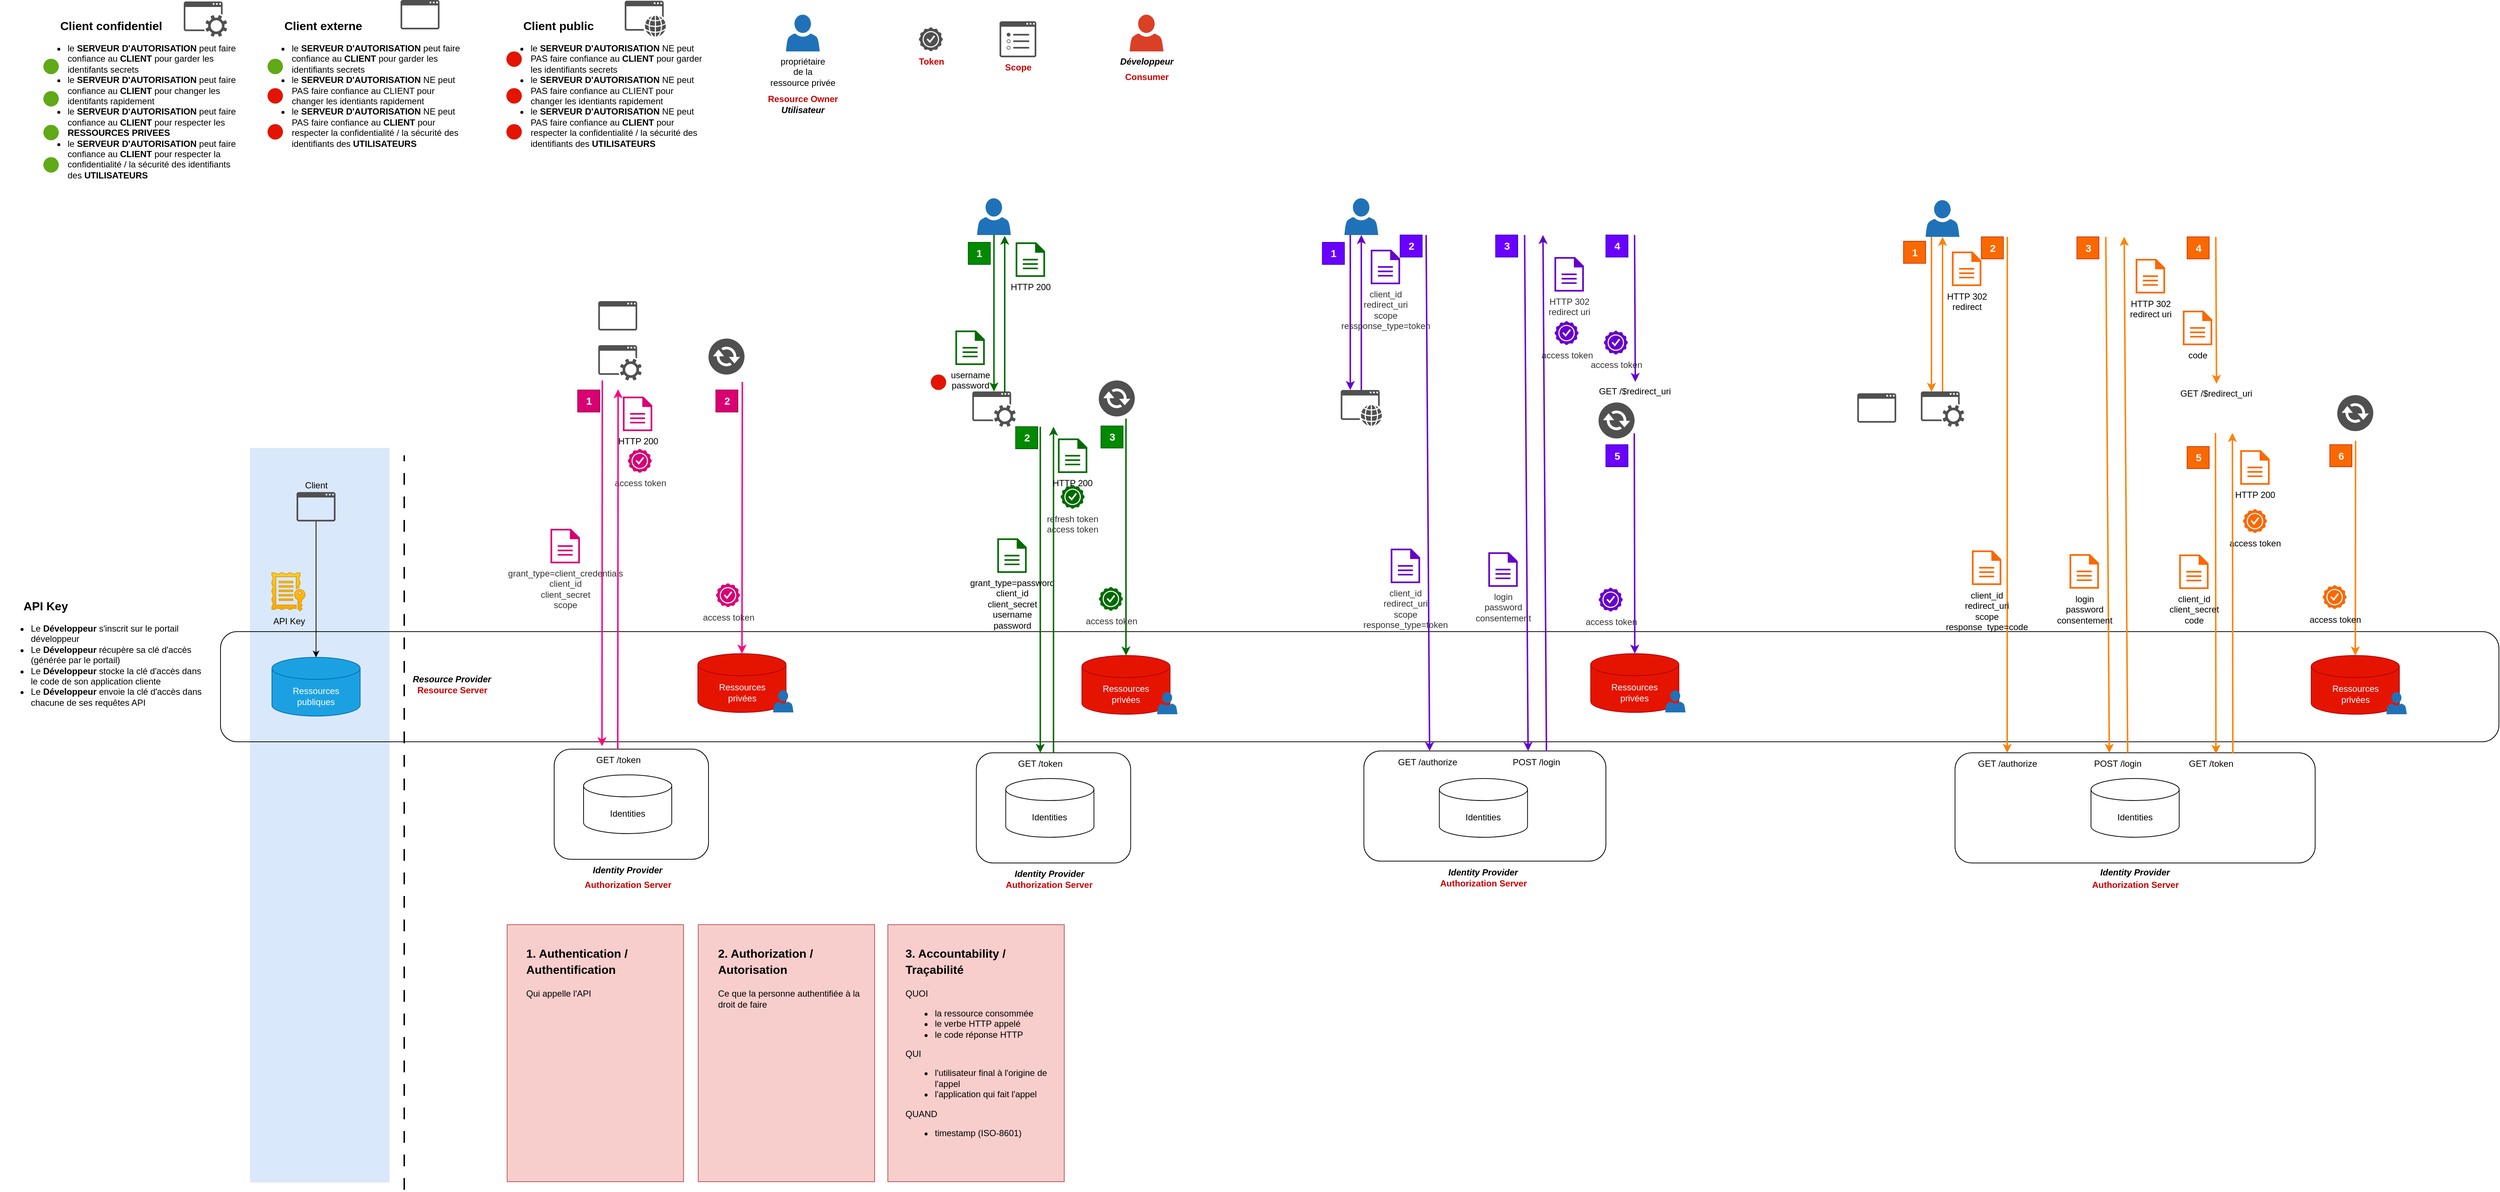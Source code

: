 <mxfile version="24.7.7">
  <diagram name="Page-1" id="TJ5gsJ8iWOW6bga7UIhC">
    <mxGraphModel dx="2508" dy="1485" grid="1" gridSize="10" guides="1" tooltips="1" connect="1" arrows="1" fold="1" page="1" pageScale="1" pageWidth="827" pageHeight="1169" math="0" shadow="0">
      <root>
        <mxCell id="0" />
        <mxCell id="1" parent="0" />
        <mxCell id="_Fe2m7hEjs8gQzXyp6RX-28" value="" style="rounded=0;whiteSpace=wrap;html=1;fillColor=#dae8fc;strokeColor=none;" vertex="1" parent="1">
          <mxGeometry x="-120" y="170" width="190" height="1000" as="geometry" />
        </mxCell>
        <mxCell id="_Fe2m7hEjs8gQzXyp6RX-23" value="" style="rounded=1;whiteSpace=wrap;html=1;" vertex="1" parent="1">
          <mxGeometry x="294" y="580" width="210" height="150" as="geometry" />
        </mxCell>
        <mxCell id="_Fe2m7hEjs8gQzXyp6RX-1" value="" style="rounded=1;whiteSpace=wrap;html=1;fillColor=none;" vertex="1" parent="1">
          <mxGeometry x="-160" y="420" width="3100" height="150" as="geometry" />
        </mxCell>
        <mxCell id="_Fe2m7hEjs8gQzXyp6RX-2" value="&lt;div&gt;Ressources&lt;/div&gt;&lt;div&gt;publiques&lt;br&gt;&lt;/div&gt;" style="shape=cylinder3;whiteSpace=wrap;html=1;boundedLbl=1;backgroundOutline=1;size=15;fillColor=#1ba1e2;strokeColor=#006EAF;fontColor=#ffffff;" vertex="1" parent="1">
          <mxGeometry x="-90" y="455" width="120" height="80" as="geometry" />
        </mxCell>
        <mxCell id="_Fe2m7hEjs8gQzXyp6RX-3" value="&lt;div&gt;Ressources&lt;/div&gt;&lt;div&gt;privées&lt;br&gt;&lt;/div&gt;" style="shape=cylinder3;whiteSpace=wrap;html=1;boundedLbl=1;backgroundOutline=1;size=15;fillColor=#e51400;fontColor=#ffffff;strokeColor=#B20000;" vertex="1" parent="1">
          <mxGeometry x="489.5" y="450" width="120" height="80" as="geometry" />
        </mxCell>
        <mxCell id="_Fe2m7hEjs8gQzXyp6RX-5" value="&lt;div&gt;propriétaire&lt;/div&gt;&lt;div&gt;de la&lt;/div&gt;&lt;div&gt;ressource privée&lt;br&gt;&lt;/div&gt;" style="sketch=0;pointerEvents=1;shadow=0;dashed=0;html=1;strokeColor=none;fillColor=#2072B8;labelPosition=center;verticalLabelPosition=bottom;verticalAlign=top;outlineConnect=0;align=center;shape=mxgraph.office.users.user;" vertex="1" parent="1">
          <mxGeometry x="609.4" y="-420" width="46" height="50" as="geometry" />
        </mxCell>
        <mxCell id="_Fe2m7hEjs8gQzXyp6RX-17" value="" style="group" vertex="1" connectable="0" parent="1">
          <mxGeometry x="230" y="819" width="758" height="350" as="geometry" />
        </mxCell>
        <mxCell id="_Fe2m7hEjs8gQzXyp6RX-13" value="" style="group" vertex="1" connectable="0" parent="_Fe2m7hEjs8gQzXyp6RX-17">
          <mxGeometry x="260" width="240" height="350" as="geometry" />
        </mxCell>
        <mxCell id="_Fe2m7hEjs8gQzXyp6RX-12" value="" style="rounded=0;whiteSpace=wrap;html=1;fillColor=#f8cecc;strokeColor=#b85450;" vertex="1" parent="_Fe2m7hEjs8gQzXyp6RX-13">
          <mxGeometry width="240" height="350" as="geometry" />
        </mxCell>
        <mxCell id="_Fe2m7hEjs8gQzXyp6RX-8" value="&lt;h1 style=&quot;margin-top: 0px; line-height: 80%;&quot;&gt;&lt;font style=&quot;font-size: 16px;&quot;&gt;2. Authorization / Autorisation&lt;/font&gt;&lt;br&gt;&lt;/h1&gt;&lt;p&gt;Ce que la personne authentifiée à la droit de faire&lt;br&gt;&lt;/p&gt;" style="text;html=1;whiteSpace=wrap;overflow=hidden;rounded=0;" vertex="1" parent="_Fe2m7hEjs8gQzXyp6RX-13">
          <mxGeometry x="25" y="20" width="200" height="120" as="geometry" />
        </mxCell>
        <mxCell id="_Fe2m7hEjs8gQzXyp6RX-14" value="" style="group" vertex="1" connectable="0" parent="_Fe2m7hEjs8gQzXyp6RX-17">
          <mxGeometry x="518" width="240" height="350" as="geometry" />
        </mxCell>
        <mxCell id="_Fe2m7hEjs8gQzXyp6RX-11" value="" style="rounded=0;whiteSpace=wrap;html=1;fillColor=#f8cecc;strokeColor=#b85450;" vertex="1" parent="_Fe2m7hEjs8gQzXyp6RX-14">
          <mxGeometry width="240" height="350" as="geometry" />
        </mxCell>
        <mxCell id="_Fe2m7hEjs8gQzXyp6RX-9" value="&lt;h1 style=&quot;margin-top: 0px; line-height: 80%;&quot;&gt;&lt;font style=&quot;font-size: 16px;&quot;&gt;3. Accountability / Traçabilité&lt;/font&gt;&lt;br&gt;&lt;/h1&gt;&lt;p&gt;QUOI&lt;/p&gt;&lt;ul&gt;&lt;li&gt;la ressource consommée&lt;/li&gt;&lt;li&gt;le verbe HTTP appelé&lt;/li&gt;&lt;li&gt;le code réponse HTTP&lt;/li&gt;&lt;/ul&gt;&lt;div&gt;QUI&lt;/div&gt;&lt;div&gt;&lt;ul&gt;&lt;li&gt;l&#39;utilisateur final à l&#39;origine de l&#39;appel&lt;/li&gt;&lt;li&gt;l&#39;application qui fait l&#39;appel&lt;/li&gt;&lt;/ul&gt;&lt;div&gt;QUAND&lt;/div&gt;&lt;div&gt;&lt;ul&gt;&lt;li&gt;timestamp (ISO-8601)&lt;br&gt;&lt;/li&gt;&lt;/ul&gt;&lt;/div&gt;&lt;/div&gt;" style="text;html=1;whiteSpace=wrap;overflow=hidden;rounded=0;" vertex="1" parent="_Fe2m7hEjs8gQzXyp6RX-14">
          <mxGeometry x="22" y="20" width="200" height="320" as="geometry" />
        </mxCell>
        <mxCell id="_Fe2m7hEjs8gQzXyp6RX-16" value="" style="group" vertex="1" connectable="0" parent="_Fe2m7hEjs8gQzXyp6RX-17">
          <mxGeometry width="240" height="350" as="geometry" />
        </mxCell>
        <mxCell id="_Fe2m7hEjs8gQzXyp6RX-15" value="" style="rounded=0;whiteSpace=wrap;html=1;fillColor=#f8cecc;strokeColor=#b85450;" vertex="1" parent="_Fe2m7hEjs8gQzXyp6RX-16">
          <mxGeometry width="240" height="350" as="geometry" />
        </mxCell>
        <mxCell id="_Fe2m7hEjs8gQzXyp6RX-7" value="&lt;h1 style=&quot;margin-top: 0px; line-height: 80%;&quot;&gt;&lt;font style=&quot;font-size: 16px;&quot;&gt;1. Authentication / Authentification&lt;/font&gt;&lt;br&gt;&lt;/h1&gt;&lt;p&gt;Qui appelle l&#39;API&lt;br&gt;&lt;/p&gt;" style="text;html=1;whiteSpace=wrap;overflow=hidden;rounded=0;" vertex="1" parent="_Fe2m7hEjs8gQzXyp6RX-16">
          <mxGeometry x="24" y="20" width="200" height="110" as="geometry" />
        </mxCell>
        <mxCell id="_Fe2m7hEjs8gQzXyp6RX-19" value="Développeur" style="sketch=0;pointerEvents=1;shadow=0;dashed=0;html=1;strokeColor=none;labelPosition=center;verticalLabelPosition=bottom;verticalAlign=top;outlineConnect=0;align=center;shape=mxgraph.office.users.user;fillColor=#DA4026;fontStyle=3" vertex="1" parent="1">
          <mxGeometry x="1077" y="-420" width="46" height="50" as="geometry" />
        </mxCell>
        <mxCell id="_Fe2m7hEjs8gQzXyp6RX-21" value="Identities" style="shape=cylinder3;whiteSpace=wrap;html=1;boundedLbl=1;backgroundOutline=1;size=15;" vertex="1" parent="1">
          <mxGeometry x="334" y="615" width="120" height="80" as="geometry" />
        </mxCell>
        <mxCell id="_Fe2m7hEjs8gQzXyp6RX-24" value="Identity Provider" style="text;html=1;align=center;verticalAlign=middle;whiteSpace=wrap;rounded=0;fontStyle=3" vertex="1" parent="1">
          <mxGeometry x="314" y="730" width="160" height="30" as="geometry" />
        </mxCell>
        <mxCell id="_Fe2m7hEjs8gQzXyp6RX-25" value="Client" style="sketch=0;pointerEvents=1;shadow=0;dashed=0;html=1;strokeColor=none;fillColor=#505050;labelPosition=center;verticalLabelPosition=top;verticalAlign=bottom;outlineConnect=0;align=center;shape=mxgraph.office.concepts.application_generic;fontStyle=0;fontColor=#000000;" vertex="1" parent="1">
          <mxGeometry x="-56.5" y="230" width="53" height="40" as="geometry" />
        </mxCell>
        <mxCell id="_Fe2m7hEjs8gQzXyp6RX-27" value="" style="endArrow=none;dashed=1;html=1;rounded=0;strokeWidth=2;dashPattern=8 8;" edge="1" parent="1">
          <mxGeometry width="50" height="50" relative="1" as="geometry">
            <mxPoint x="90" y="1180" as="sourcePoint" />
            <mxPoint x="90" y="180" as="targetPoint" />
          </mxGeometry>
        </mxCell>
        <mxCell id="_Fe2m7hEjs8gQzXyp6RX-29" value="" style="endArrow=classic;html=1;rounded=0;" edge="1" parent="1" source="_Fe2m7hEjs8gQzXyp6RX-25" target="_Fe2m7hEjs8gQzXyp6RX-2">
          <mxGeometry width="50" height="50" relative="1" as="geometry">
            <mxPoint x="420" y="590" as="sourcePoint" />
            <mxPoint x="470" y="540" as="targetPoint" />
          </mxGeometry>
        </mxCell>
        <mxCell id="_Fe2m7hEjs8gQzXyp6RX-32" value="API Key" style="sketch=0;pointerEvents=1;shadow=0;dashed=0;html=1;strokeColor=#d79b00;fillColor=#ffcd28;labelPosition=center;verticalLabelPosition=bottom;verticalAlign=top;outlineConnect=0;align=center;shape=mxgraph.office.concepts.license;gradientColor=#ffa500;" vertex="1" parent="1">
          <mxGeometry x="-90" y="340" width="45" height="52" as="geometry" />
        </mxCell>
        <mxCell id="_Fe2m7hEjs8gQzXyp6RX-36" value="" style="group" vertex="1" connectable="0" parent="1">
          <mxGeometry x="-460" y="370" width="280" height="170" as="geometry" />
        </mxCell>
        <mxCell id="_Fe2m7hEjs8gQzXyp6RX-34" value="API Key" style="text;html=1;align=left;verticalAlign=middle;whiteSpace=wrap;rounded=0;fontSize=16;fontStyle=1" vertex="1" parent="_Fe2m7hEjs8gQzXyp6RX-36">
          <mxGeometry x="30" width="110" height="30" as="geometry" />
        </mxCell>
        <mxCell id="_Fe2m7hEjs8gQzXyp6RX-35" value="&lt;ul&gt;&lt;li&gt;Le &lt;b&gt;Développeur&lt;/b&gt; s&#39;inscrit sur le portail développeur&lt;/li&gt;&lt;li&gt;Le &lt;b&gt;Développeur&lt;/b&gt; récupère sa clé d&#39;accès (générée par le portail)&lt;/li&gt;&lt;li&gt;Le &lt;b&gt;Développeur&lt;/b&gt; stocke la clé d&#39;accès dans le code de son application cliente&lt;/li&gt;&lt;li&gt;Le &lt;b&gt;Développeur&lt;/b&gt; envoie la clé d&#39;accès dans chacune de ses requêtes API&lt;br&gt;&lt;/li&gt;&lt;/ul&gt;" style="text;html=1;align=left;verticalAlign=top;whiteSpace=wrap;rounded=0;" vertex="1" parent="_Fe2m7hEjs8gQzXyp6RX-36">
          <mxGeometry y="20" width="280" height="150" as="geometry" />
        </mxCell>
        <mxCell id="_Fe2m7hEjs8gQzXyp6RX-37" value="&lt;b&gt;&lt;font color=&quot;#cc0000&quot;&gt;Resource Owner&lt;br&gt;&lt;/font&gt;&lt;/b&gt;" style="text;html=1;align=center;verticalAlign=middle;resizable=0;points=[];autosize=1;strokeColor=none;fillColor=none;" vertex="1" parent="1">
          <mxGeometry x="572.4" y="-320" width="120" height="30" as="geometry" />
        </mxCell>
        <mxCell id="_Fe2m7hEjs8gQzXyp6RX-41" value="&lt;b&gt;&lt;font color=&quot;#cc0000&quot;&gt;Consumer&lt;/font&gt;&lt;/b&gt;" style="text;html=1;align=center;verticalAlign=middle;resizable=0;points=[];autosize=1;strokeColor=none;fillColor=none;" vertex="1" parent="1">
          <mxGeometry x="1060" y="-350" width="80" height="30" as="geometry" />
        </mxCell>
        <mxCell id="_Fe2m7hEjs8gQzXyp6RX-46" value="&lt;b&gt;&lt;i&gt;Utilisateur&lt;/i&gt;&lt;/b&gt;" style="text;html=1;align=center;verticalAlign=middle;resizable=0;points=[];autosize=1;strokeColor=none;fillColor=none;" vertex="1" parent="1">
          <mxGeometry x="592.4" y="-305" width="80" height="30" as="geometry" />
        </mxCell>
        <mxCell id="_Fe2m7hEjs8gQzXyp6RX-47" value="Token" style="sketch=0;pointerEvents=1;shadow=0;dashed=0;html=1;strokeColor=none;fillColor=#505050;labelPosition=center;verticalLabelPosition=bottom;verticalAlign=top;outlineConnect=0;align=center;shape=mxgraph.office.concepts.best_practices;aspect=fixed;fontStyle=1;fontColor=#CC0000;" vertex="1" parent="1">
          <mxGeometry x="790" y="-403" width="33" height="33" as="geometry" />
        </mxCell>
        <mxCell id="_Fe2m7hEjs8gQzXyp6RX-48" value="Scope" style="sketch=0;pointerEvents=1;shadow=0;dashed=0;html=1;strokeColor=none;fillColor=#505050;labelPosition=center;verticalLabelPosition=bottom;verticalAlign=top;outlineConnect=0;align=center;shape=mxgraph.office.concepts.properties;fontStyle=1;fontColor=#CC0000;" vertex="1" parent="1">
          <mxGeometry x="900" y="-411" width="50" height="49" as="geometry" />
        </mxCell>
        <mxCell id="_Fe2m7hEjs8gQzXyp6RX-49" value="" style="sketch=0;pointerEvents=1;shadow=0;dashed=0;html=1;strokeColor=none;fillColor=#505050;labelPosition=center;verticalLabelPosition=bottom;verticalAlign=top;outlineConnect=0;align=center;shape=mxgraph.office.concepts.application_generic;fontStyle=1;fontColor=#CC0000;" vertex="1" parent="1">
          <mxGeometry x="354" y="-30" width="53" height="40" as="geometry" />
        </mxCell>
        <mxCell id="_Fe2m7hEjs8gQzXyp6RX-51" value="" style="sketch=0;pointerEvents=1;shadow=0;dashed=0;html=1;strokeColor=none;fillColor=#505050;labelPosition=center;verticalLabelPosition=bottom;verticalAlign=top;outlineConnect=0;align=center;shape=mxgraph.office.concepts.application_web;fontColor=#CC0000;fontStyle=1" vertex="1" parent="1">
          <mxGeometry x="1364.2" y="91" width="56" height="49" as="geometry" />
        </mxCell>
        <mxCell id="_Fe2m7hEjs8gQzXyp6RX-52" value="" style="sketch=0;pointerEvents=1;shadow=0;dashed=0;html=1;strokeColor=none;fillColor=#505050;labelPosition=center;verticalLabelPosition=bottom;verticalAlign=top;outlineConnect=0;align=center;shape=mxgraph.office.concepts.service_application;fontColor=#CC0000;fontStyle=1" vertex="1" parent="1">
          <mxGeometry x="354" y="30" width="59" height="48" as="geometry" />
        </mxCell>
        <mxCell id="_Fe2m7hEjs8gQzXyp6RX-53" value="" style="group" vertex="1" connectable="0" parent="1">
          <mxGeometry x="-410" y="-420" width="280" height="171" as="geometry" />
        </mxCell>
        <mxCell id="_Fe2m7hEjs8gQzXyp6RX-54" value="Client confidentiel" style="text;html=1;align=left;verticalAlign=middle;whiteSpace=wrap;rounded=0;fontSize=16;fontStyle=1" vertex="1" parent="_Fe2m7hEjs8gQzXyp6RX-53">
          <mxGeometry x="30" width="180" height="30" as="geometry" />
        </mxCell>
        <mxCell id="_Fe2m7hEjs8gQzXyp6RX-55" value="&lt;ul&gt;&lt;li&gt;le &lt;b&gt;SERVEUR D&#39;AUTORISATION&lt;/b&gt; peut faire confiance au &lt;b&gt;CLIENT&lt;/b&gt; pour garder les identifants secrets&lt;/li&gt;&lt;li&gt;le &lt;b&gt;SERVEUR D&#39;AUTORISATION&lt;/b&gt; peut faire confiance au &lt;b&gt;CLIENT&lt;/b&gt; pour changer les identifants rapidement&lt;br&gt;&lt;/li&gt;&lt;li&gt;le &lt;b&gt;SERVEUR D&#39;AUTORISATION&lt;/b&gt; peut faire confiance au &lt;b&gt;CLIENT&lt;/b&gt; pour respecter les &lt;b&gt;RESSOURCES PRIVEES&lt;/b&gt;&lt;br&gt;&lt;/li&gt;&lt;li&gt;le &lt;b&gt;SERVEUR D&#39;AUTORISATION&lt;/b&gt; peut faire confiance au &lt;b&gt;CLIENT&lt;/b&gt; pour respecter la confidentialité / la sécurité des identifiants des &lt;b&gt;UTILISATEURS&lt;/b&gt;&lt;br&gt;&lt;/li&gt;&lt;/ul&gt;" style="text;html=1;align=left;verticalAlign=top;whiteSpace=wrap;rounded=0;" vertex="1" parent="_Fe2m7hEjs8gQzXyp6RX-53">
          <mxGeometry y="20" width="280" height="150" as="geometry" />
        </mxCell>
        <mxCell id="_Fe2m7hEjs8gQzXyp6RX-72" value="" style="ellipse;whiteSpace=wrap;html=1;aspect=fixed;fillColor=#60a917;fontColor=#ffffff;strokeColor=none;" vertex="1" parent="_Fe2m7hEjs8gQzXyp6RX-53">
          <mxGeometry x="9" y="60" width="21" height="21" as="geometry" />
        </mxCell>
        <mxCell id="_Fe2m7hEjs8gQzXyp6RX-73" value="" style="ellipse;whiteSpace=wrap;html=1;aspect=fixed;fillColor=#60a917;fontColor=#ffffff;strokeColor=none;" vertex="1" parent="_Fe2m7hEjs8gQzXyp6RX-53">
          <mxGeometry x="9" y="194" width="21" height="21" as="geometry" />
        </mxCell>
        <mxCell id="_Fe2m7hEjs8gQzXyp6RX-74" value="" style="ellipse;whiteSpace=wrap;html=1;aspect=fixed;fillColor=#60a917;fontColor=#ffffff;strokeColor=none;" vertex="1" parent="_Fe2m7hEjs8gQzXyp6RX-53">
          <mxGeometry x="9" y="104" width="21" height="21" as="geometry" />
        </mxCell>
        <mxCell id="_Fe2m7hEjs8gQzXyp6RX-65" value="" style="ellipse;whiteSpace=wrap;html=1;aspect=fixed;fillColor=#60a917;fontColor=#ffffff;strokeColor=none;" vertex="1" parent="_Fe2m7hEjs8gQzXyp6RX-53">
          <mxGeometry x="9" y="150" width="21" height="21" as="geometry" />
        </mxCell>
        <mxCell id="_Fe2m7hEjs8gQzXyp6RX-75" value="" style="sketch=0;pointerEvents=1;shadow=0;dashed=0;html=1;strokeColor=none;fillColor=#505050;labelPosition=center;verticalLabelPosition=bottom;verticalAlign=top;outlineConnect=0;align=center;shape=mxgraph.office.concepts.service_application;" vertex="1" parent="_Fe2m7hEjs8gQzXyp6RX-53">
          <mxGeometry x="200" y="-18" width="59" height="48" as="geometry" />
        </mxCell>
        <mxCell id="_Fe2m7hEjs8gQzXyp6RX-56" value="" style="group" vertex="1" connectable="0" parent="1">
          <mxGeometry x="-105" y="-420" width="280" height="170" as="geometry" />
        </mxCell>
        <mxCell id="_Fe2m7hEjs8gQzXyp6RX-57" value="Client externe" style="text;html=1;align=left;verticalAlign=middle;whiteSpace=wrap;rounded=0;fontSize=16;fontStyle=1" vertex="1" parent="_Fe2m7hEjs8gQzXyp6RX-56">
          <mxGeometry x="30" width="180" height="30" as="geometry" />
        </mxCell>
        <mxCell id="_Fe2m7hEjs8gQzXyp6RX-58" value="&lt;ul&gt;&lt;li&gt;le &lt;b&gt;SERVEUR D&#39;AUTORISATION&lt;/b&gt; peut faire confiance au &lt;b&gt;CLIENT&lt;/b&gt; pour garder les identifiants secrets&lt;br&gt;&lt;/li&gt;&lt;li&gt;le &lt;b&gt;SERVEUR D&#39;AUTORISATION&lt;/b&gt; NE peut PAS faire confiance au CLIENT pour changer les identiants rapidement&lt;br&gt;&lt;/li&gt;&lt;li&gt;le &lt;b&gt;SERVEUR D&#39;AUTORISATION&lt;/b&gt; NE peut PAS faire confiance au &lt;b&gt;CLIENT&lt;/b&gt; pour respecter la confidentialité / la sécurité des identifiants des &lt;b&gt;UTILISATEURS&lt;/b&gt;&lt;br&gt;&lt;/li&gt;&lt;/ul&gt;" style="text;html=1;align=left;verticalAlign=top;whiteSpace=wrap;rounded=0;" vertex="1" parent="_Fe2m7hEjs8gQzXyp6RX-56">
          <mxGeometry y="20" width="280" height="150" as="geometry" />
        </mxCell>
        <mxCell id="_Fe2m7hEjs8gQzXyp6RX-69" value="" style="ellipse;whiteSpace=wrap;html=1;aspect=fixed;fillColor=#e51400;fontColor=#ffffff;strokeColor=none;" vertex="1" parent="_Fe2m7hEjs8gQzXyp6RX-56">
          <mxGeometry x="9" y="100" width="21" height="21" as="geometry" />
        </mxCell>
        <mxCell id="_Fe2m7hEjs8gQzXyp6RX-70" value="" style="ellipse;whiteSpace=wrap;html=1;aspect=fixed;fillColor=#e51400;fontColor=#ffffff;strokeColor=none;" vertex="1" parent="_Fe2m7hEjs8gQzXyp6RX-56">
          <mxGeometry x="9" y="149" width="21" height="21" as="geometry" />
        </mxCell>
        <mxCell id="_Fe2m7hEjs8gQzXyp6RX-71" value="" style="ellipse;whiteSpace=wrap;html=1;aspect=fixed;fillColor=#60a917;fontColor=#ffffff;strokeColor=none;" vertex="1" parent="_Fe2m7hEjs8gQzXyp6RX-56">
          <mxGeometry x="9" y="60" width="21" height="21" as="geometry" />
        </mxCell>
        <mxCell id="_Fe2m7hEjs8gQzXyp6RX-76" value="" style="sketch=0;pointerEvents=1;shadow=0;dashed=0;html=1;strokeColor=none;fillColor=#505050;labelPosition=center;verticalLabelPosition=bottom;verticalAlign=top;outlineConnect=0;align=center;shape=mxgraph.office.concepts.application_generic;" vertex="1" parent="_Fe2m7hEjs8gQzXyp6RX-56">
          <mxGeometry x="190" y="-20" width="53" height="40" as="geometry" />
        </mxCell>
        <mxCell id="_Fe2m7hEjs8gQzXyp6RX-59" value="" style="group" vertex="1" connectable="0" parent="1">
          <mxGeometry x="220" y="-420" width="280" height="170" as="geometry" />
        </mxCell>
        <mxCell id="_Fe2m7hEjs8gQzXyp6RX-60" value="Client public" style="text;html=1;align=left;verticalAlign=middle;whiteSpace=wrap;rounded=0;fontSize=16;fontStyle=1" vertex="1" parent="_Fe2m7hEjs8gQzXyp6RX-59">
          <mxGeometry x="30" width="180" height="30" as="geometry" />
        </mxCell>
        <mxCell id="_Fe2m7hEjs8gQzXyp6RX-61" value="&lt;ul&gt;&lt;li&gt;le &lt;b&gt;SERVEUR D&#39;AUTORISATION&lt;/b&gt; NE peut PAS faire confiance au &lt;b&gt;CLIENT&lt;/b&gt; pour garder les identifiants secrets&lt;br&gt;&lt;/li&gt;&lt;li&gt;le &lt;b&gt;SERVEUR D&#39;AUTORISATION&lt;/b&gt; NE peut PAS faire confiance au CLIENT pour changer les identiants rapidement&lt;br&gt;&lt;/li&gt;&lt;li&gt;le &lt;b&gt;SERVEUR D&#39;AUTORISATION&lt;/b&gt; NE peut PAS faire confiance au &lt;b&gt;CLIENT&lt;/b&gt; pour respecter la confidentialité / la sécurité des identifiants des &lt;b&gt;UTILISATEURS&lt;/b&gt;&lt;br&gt;&lt;/li&gt;&lt;/ul&gt;" style="text;html=1;align=left;verticalAlign=top;whiteSpace=wrap;rounded=0;" vertex="1" parent="_Fe2m7hEjs8gQzXyp6RX-59">
          <mxGeometry y="20" width="280" height="150" as="geometry" />
        </mxCell>
        <mxCell id="_Fe2m7hEjs8gQzXyp6RX-66" value="" style="ellipse;whiteSpace=wrap;html=1;aspect=fixed;fillColor=#e51400;fontColor=#ffffff;strokeColor=none;" vertex="1" parent="_Fe2m7hEjs8gQzXyp6RX-59">
          <mxGeometry x="9" y="50" width="21" height="21" as="geometry" />
        </mxCell>
        <mxCell id="_Fe2m7hEjs8gQzXyp6RX-67" value="" style="ellipse;whiteSpace=wrap;html=1;aspect=fixed;fillColor=#e51400;fontColor=#ffffff;strokeColor=none;" vertex="1" parent="_Fe2m7hEjs8gQzXyp6RX-59">
          <mxGeometry x="9" y="100" width="21" height="21" as="geometry" />
        </mxCell>
        <mxCell id="_Fe2m7hEjs8gQzXyp6RX-68" value="" style="ellipse;whiteSpace=wrap;html=1;aspect=fixed;fillColor=#e51400;fontColor=#ffffff;strokeColor=none;" vertex="1" parent="_Fe2m7hEjs8gQzXyp6RX-59">
          <mxGeometry x="9" y="149" width="21" height="21" as="geometry" />
        </mxCell>
        <mxCell id="_Fe2m7hEjs8gQzXyp6RX-77" value="" style="sketch=0;pointerEvents=1;shadow=0;dashed=0;html=1;strokeColor=none;fillColor=#505050;labelPosition=center;verticalLabelPosition=bottom;verticalAlign=top;outlineConnect=0;align=center;shape=mxgraph.office.concepts.application_web;" vertex="1" parent="_Fe2m7hEjs8gQzXyp6RX-59">
          <mxGeometry x="170" y="-19" width="56" height="49" as="geometry" />
        </mxCell>
        <mxCell id="_Fe2m7hEjs8gQzXyp6RX-78" value="" style="sketch=0;pointerEvents=1;shadow=0;dashed=0;html=1;strokeColor=none;labelPosition=center;verticalLabelPosition=bottom;verticalAlign=top;outlineConnect=0;align=center;shape=mxgraph.office.users.user;fillColor=#2072B8;aspect=fixed;" vertex="1" parent="1">
          <mxGeometry x="591.9" y="500" width="27.6" height="30" as="geometry" />
        </mxCell>
        <mxCell id="_Fe2m7hEjs8gQzXyp6RX-79" value="&lt;font color=&quot;#cc0000&quot;&gt;Authorization Server&lt;br&gt;&lt;/font&gt;" style="text;html=1;align=center;verticalAlign=middle;resizable=0;points=[];autosize=1;strokeColor=none;fillColor=none;fontStyle=1" vertex="1" parent="1">
          <mxGeometry x="329" y="750" width="130" height="30" as="geometry" />
        </mxCell>
        <mxCell id="_Fe2m7hEjs8gQzXyp6RX-80" value="" style="endArrow=classic;html=1;rounded=0;strokeWidth=2;strokeColor=#FF0080;entryX=0.424;entryY=-0.027;entryDx=0;entryDy=0;entryPerimeter=0;" edge="1" parent="1">
          <mxGeometry width="50" height="50" relative="1" as="geometry">
            <mxPoint x="359.479" y="78" as="sourcePoint" />
            <mxPoint x="359.04" y="575.95" as="targetPoint" />
          </mxGeometry>
        </mxCell>
        <mxCell id="_Fe2m7hEjs8gQzXyp6RX-81" value="&lt;div&gt;GET /token&lt;/div&gt;" style="text;html=1;align=center;verticalAlign=middle;resizable=0;points=[];autosize=1;strokeColor=none;fillColor=none;" vertex="1" parent="1">
          <mxGeometry x="340.5" y="580" width="80" height="30" as="geometry" />
        </mxCell>
        <mxCell id="_Fe2m7hEjs8gQzXyp6RX-82" value="1" style="text;html=1;align=center;verticalAlign=middle;resizable=0;points=[];autosize=1;strokeColor=#A50040;fillColor=#d80073;fontColor=#ffffff;fontSize=14;fontStyle=1" vertex="1" parent="1">
          <mxGeometry x="326" y="91" width="30" height="30" as="geometry" />
        </mxCell>
        <mxCell id="_Fe2m7hEjs8gQzXyp6RX-83" value="" style="endArrow=classic;html=1;rounded=0;strokeWidth=2;strokeColor=#FF0080;" edge="1" parent="1" target="_Fe2m7hEjs8gQzXyp6RX-3">
          <mxGeometry width="50" height="50" relative="1" as="geometry">
            <mxPoint x="550" y="80" as="sourcePoint" />
            <mxPoint x="544" y="320" as="targetPoint" />
          </mxGeometry>
        </mxCell>
        <mxCell id="_Fe2m7hEjs8gQzXyp6RX-84" value="2" style="text;html=1;align=center;verticalAlign=middle;resizable=0;points=[];autosize=1;strokeColor=#A50040;fillColor=#d80073;fontColor=#ffffff;fontSize=14;fontStyle=1" vertex="1" parent="1">
          <mxGeometry x="514" y="91" width="30" height="30" as="geometry" />
        </mxCell>
        <mxCell id="_Fe2m7hEjs8gQzXyp6RX-85" value="access token" style="sketch=0;pointerEvents=1;shadow=0;dashed=0;html=1;strokeColor=none;fillColor=#D80073;labelPosition=center;verticalLabelPosition=bottom;verticalAlign=top;outlineConnect=0;align=center;shape=mxgraph.office.concepts.best_practices;aspect=fixed;fontStyle=0;fontColor=#333333;" vertex="1" parent="1">
          <mxGeometry x="394" y="171" width="33" height="33" as="geometry" />
        </mxCell>
        <mxCell id="_Fe2m7hEjs8gQzXyp6RX-86" value="access token" style="sketch=0;pointerEvents=1;shadow=0;dashed=0;html=1;strokeColor=none;fillColor=#d80073;labelPosition=center;verticalLabelPosition=bottom;verticalAlign=top;outlineConnect=0;align=center;shape=mxgraph.office.concepts.best_practices;aspect=fixed;fontStyle=0;fontColor=#333333;" vertex="1" parent="1">
          <mxGeometry x="514" y="354" width="33" height="33" as="geometry" />
        </mxCell>
        <mxCell id="_Fe2m7hEjs8gQzXyp6RX-88" value="" style="sketch=0;pointerEvents=1;shadow=0;dashed=0;html=1;strokeColor=none;fillColor=#505050;labelPosition=center;verticalLabelPosition=bottom;verticalAlign=top;outlineConnect=0;align=center;shape=mxgraph.office.concepts.service_application;" vertex="1" parent="1">
          <mxGeometry x="862.9" y="93" width="59" height="48" as="geometry" />
        </mxCell>
        <mxCell id="_Fe2m7hEjs8gQzXyp6RX-89" value="" style="sketch=0;pointerEvents=1;shadow=0;dashed=0;html=1;strokeColor=none;fillColor=#2072B8;labelPosition=center;verticalLabelPosition=bottom;verticalAlign=top;outlineConnect=0;align=center;shape=mxgraph.office.users.user;" vertex="1" parent="1">
          <mxGeometry x="869.4" y="-170" width="46" height="50" as="geometry" />
        </mxCell>
        <mxCell id="_Fe2m7hEjs8gQzXyp6RX-90" value="" style="group" vertex="1" connectable="0" parent="1">
          <mxGeometry x="50" y="470" width="210" height="45" as="geometry" />
        </mxCell>
        <mxCell id="_Fe2m7hEjs8gQzXyp6RX-18" value="Resource Provider" style="text;html=1;align=center;verticalAlign=middle;whiteSpace=wrap;rounded=0;fontStyle=3" vertex="1" parent="_Fe2m7hEjs8gQzXyp6RX-90">
          <mxGeometry width="210" height="30" as="geometry" />
        </mxCell>
        <mxCell id="_Fe2m7hEjs8gQzXyp6RX-38" value="&lt;b&gt;&lt;font color=&quot;#cc0000&quot;&gt;Resource Server&lt;br&gt;&lt;/font&gt;&lt;/b&gt;" style="text;html=1;align=center;verticalAlign=middle;resizable=0;points=[];autosize=1;strokeColor=none;fillColor=none;" vertex="1" parent="_Fe2m7hEjs8gQzXyp6RX-90">
          <mxGeometry x="45" y="15" width="120" height="30" as="geometry" />
        </mxCell>
        <mxCell id="_Fe2m7hEjs8gQzXyp6RX-91" value="&lt;div&gt;grant_type=client_credentials&lt;br&gt;&lt;/div&gt;&lt;div&gt;client_id&lt;/div&gt;&lt;div&gt;client_secret&lt;/div&gt;&lt;div&gt;scope&lt;br&gt;&lt;/div&gt;" style="sketch=0;pointerEvents=1;shadow=0;dashed=0;html=1;strokeColor=none;fillColor=#d80073;labelPosition=center;verticalLabelPosition=bottom;verticalAlign=top;outlineConnect=0;align=center;shape=mxgraph.office.concepts.document;fontColor=#333333;" vertex="1" parent="1">
          <mxGeometry x="289" y="280" width="40" height="47" as="geometry" />
        </mxCell>
        <mxCell id="_Fe2m7hEjs8gQzXyp6RX-92" value="" style="rounded=1;whiteSpace=wrap;html=1;" vertex="1" parent="1">
          <mxGeometry x="868.4" y="585" width="210" height="150" as="geometry" />
        </mxCell>
        <mxCell id="_Fe2m7hEjs8gQzXyp6RX-93" value="Identities" style="shape=cylinder3;whiteSpace=wrap;html=1;boundedLbl=1;backgroundOutline=1;size=15;" vertex="1" parent="1">
          <mxGeometry x="908.4" y="620" width="120" height="80" as="geometry" />
        </mxCell>
        <mxCell id="_Fe2m7hEjs8gQzXyp6RX-94" value="Identity Provider" style="text;html=1;align=center;verticalAlign=middle;whiteSpace=wrap;rounded=0;fontStyle=3" vertex="1" parent="1">
          <mxGeometry x="888.4" y="735" width="160" height="30" as="geometry" />
        </mxCell>
        <mxCell id="_Fe2m7hEjs8gQzXyp6RX-95" value="&lt;font color=&quot;#cc0000&quot;&gt;Authorization Server&lt;br&gt;&lt;/font&gt;" style="text;html=1;align=center;verticalAlign=middle;resizable=0;points=[];autosize=1;strokeColor=none;fillColor=none;fontStyle=1" vertex="1" parent="1">
          <mxGeometry x="902.4" y="750" width="130" height="30" as="geometry" />
        </mxCell>
        <mxCell id="_Fe2m7hEjs8gQzXyp6RX-96" value="&lt;div&gt;GET /token&lt;/div&gt;" style="text;html=1;align=center;verticalAlign=middle;resizable=0;points=[];autosize=1;strokeColor=none;fillColor=none;" vertex="1" parent="1">
          <mxGeometry x="914.9" y="585" width="80" height="30" as="geometry" />
        </mxCell>
        <mxCell id="_Fe2m7hEjs8gQzXyp6RX-97" value="&lt;div&gt;Ressources&lt;/div&gt;&lt;div&gt;privées&lt;br&gt;&lt;/div&gt;" style="shape=cylinder3;whiteSpace=wrap;html=1;boundedLbl=1;backgroundOutline=1;size=15;fillColor=#e51400;fontColor=#ffffff;strokeColor=#B20000;" vertex="1" parent="1">
          <mxGeometry x="1012" y="452.5" width="120" height="80" as="geometry" />
        </mxCell>
        <mxCell id="_Fe2m7hEjs8gQzXyp6RX-98" value="" style="sketch=0;pointerEvents=1;shadow=0;dashed=0;html=1;strokeColor=none;labelPosition=center;verticalLabelPosition=bottom;verticalAlign=top;outlineConnect=0;align=center;shape=mxgraph.office.users.user;fillColor=#2072B8;aspect=fixed;" vertex="1" parent="1">
          <mxGeometry x="1114.4" y="502.5" width="27.6" height="30" as="geometry" />
        </mxCell>
        <mxCell id="_Fe2m7hEjs8gQzXyp6RX-99" value="" style="endArrow=classic;html=1;rounded=0;strokeWidth=2;fillColor=#008a00;strokeColor=#006B00;" edge="1" parent="1" source="_Fe2m7hEjs8gQzXyp6RX-89" target="_Fe2m7hEjs8gQzXyp6RX-88">
          <mxGeometry width="50" height="50" relative="1" as="geometry">
            <mxPoint x="1020.5" y="320" as="sourcePoint" />
            <mxPoint x="1070.5" y="270" as="targetPoint" />
          </mxGeometry>
        </mxCell>
        <mxCell id="_Fe2m7hEjs8gQzXyp6RX-100" value="&lt;div&gt;username&lt;/div&gt;&lt;div&gt;password&lt;br&gt;&lt;/div&gt;" style="sketch=0;pointerEvents=1;shadow=0;dashed=0;html=1;strokeColor=none;fillColor=#006B00;labelPosition=center;verticalLabelPosition=bottom;verticalAlign=top;outlineConnect=0;align=center;shape=mxgraph.office.concepts.document;" vertex="1" parent="1">
          <mxGeometry x="839.9" y="10" width="40" height="47" as="geometry" />
        </mxCell>
        <mxCell id="_Fe2m7hEjs8gQzXyp6RX-101" value="" style="endArrow=classic;html=1;rounded=0;strokeWidth=2;strokeColor=#006B00;" edge="1" parent="1">
          <mxGeometry width="50" height="50" relative="1" as="geometry">
            <mxPoint x="955.4" y="141.0" as="sourcePoint" />
            <mxPoint x="955.4" y="585" as="targetPoint" />
          </mxGeometry>
        </mxCell>
        <mxCell id="_Fe2m7hEjs8gQzXyp6RX-102" value="&lt;div&gt;grant_type=password&lt;/div&gt;&lt;div&gt;client_id&lt;/div&gt;&lt;div&gt;client_secret&lt;/div&gt;&lt;div&gt;username&lt;/div&gt;&lt;div&gt;password&lt;br&gt;&lt;/div&gt;" style="sketch=0;pointerEvents=1;shadow=0;dashed=0;html=1;strokeColor=none;fillColor=#006B00;labelPosition=center;verticalLabelPosition=bottom;verticalAlign=top;outlineConnect=0;align=center;shape=mxgraph.office.concepts.document;" vertex="1" parent="1">
          <mxGeometry x="896.9" y="293" width="40" height="47" as="geometry" />
        </mxCell>
        <mxCell id="_Fe2m7hEjs8gQzXyp6RX-103" value="&lt;div&gt;refresh token&lt;/div&gt;&lt;div&gt;access token&lt;br&gt;&lt;/div&gt;" style="sketch=0;pointerEvents=1;shadow=0;dashed=0;html=1;strokeColor=none;fillColor=#006B00;labelPosition=center;verticalLabelPosition=bottom;verticalAlign=top;outlineConnect=0;align=center;shape=mxgraph.office.concepts.best_practices;aspect=fixed;fontStyle=0;fontColor=#333333;" vertex="1" parent="1">
          <mxGeometry x="982.9" y="220" width="33" height="33" as="geometry" />
        </mxCell>
        <mxCell id="_Fe2m7hEjs8gQzXyp6RX-104" value="" style="endArrow=classic;html=1;rounded=0;strokeWidth=2;strokeColor=#006B00;" edge="1" parent="1" target="_Fe2m7hEjs8gQzXyp6RX-97">
          <mxGeometry width="50" height="50" relative="1" as="geometry">
            <mxPoint x="1072" y="130" as="sourcePoint" />
            <mxPoint x="1070.5" y="270" as="targetPoint" />
          </mxGeometry>
        </mxCell>
        <mxCell id="_Fe2m7hEjs8gQzXyp6RX-105" value="access token" style="sketch=0;pointerEvents=1;shadow=0;dashed=0;html=1;strokeColor=none;fillColor=#006B00;labelPosition=center;verticalLabelPosition=bottom;verticalAlign=top;outlineConnect=0;align=center;shape=mxgraph.office.concepts.best_practices;aspect=fixed;fontStyle=0;fontColor=#333333;" vertex="1" parent="1">
          <mxGeometry x="1035" y="359" width="33" height="33" as="geometry" />
        </mxCell>
        <mxCell id="_Fe2m7hEjs8gQzXyp6RX-106" value="1" style="text;html=1;align=center;verticalAlign=middle;resizable=0;points=[];autosize=1;strokeColor=#005700;fillColor=#008a00;fontColor=#ffffff;fontSize=14;fontStyle=1" vertex="1" parent="1">
          <mxGeometry x="857.4" y="-110" width="30" height="30" as="geometry" />
        </mxCell>
        <mxCell id="_Fe2m7hEjs8gQzXyp6RX-107" value="2" style="text;html=1;align=center;verticalAlign=middle;resizable=0;points=[];autosize=1;strokeColor=#005700;fillColor=#008a00;fontColor=#ffffff;fontSize=14;fontStyle=1" vertex="1" parent="1">
          <mxGeometry x="921.9" y="141" width="30" height="30" as="geometry" />
        </mxCell>
        <mxCell id="_Fe2m7hEjs8gQzXyp6RX-108" value="3" style="text;html=1;align=center;verticalAlign=middle;resizable=0;points=[];autosize=1;strokeColor=#005700;fillColor=#008a00;fontColor=#ffffff;fontSize=14;fontStyle=1" vertex="1" parent="1">
          <mxGeometry x="1038" y="140" width="30" height="30" as="geometry" />
        </mxCell>
        <mxCell id="_Fe2m7hEjs8gQzXyp6RX-109" value="" style="ellipse;whiteSpace=wrap;html=1;aspect=fixed;fillColor=#e51400;fontColor=#ffffff;strokeColor=none;" vertex="1" parent="1">
          <mxGeometry x="806.4" y="70" width="21" height="21" as="geometry" />
        </mxCell>
        <mxCell id="_Fe2m7hEjs8gQzXyp6RX-110" value="" style="sketch=0;pointerEvents=1;shadow=0;dashed=0;html=1;strokeColor=none;fillColor=#2072B8;labelPosition=center;verticalLabelPosition=bottom;verticalAlign=top;outlineConnect=0;align=center;shape=mxgraph.office.users.user;" vertex="1" parent="1">
          <mxGeometry x="1369.2" y="-170" width="46" height="50" as="geometry" />
        </mxCell>
        <mxCell id="_Fe2m7hEjs8gQzXyp6RX-111" value="" style="endArrow=classic;html=1;rounded=0;strokeWidth=2;strokeColor=#FF0080;" edge="1" parent="1" source="_Fe2m7hEjs8gQzXyp6RX-81">
          <mxGeometry width="50" height="50" relative="1" as="geometry">
            <mxPoint x="574" y="320" as="sourcePoint" />
            <mxPoint x="381" y="90" as="targetPoint" />
          </mxGeometry>
        </mxCell>
        <mxCell id="_Fe2m7hEjs8gQzXyp6RX-112" value="" style="rounded=1;whiteSpace=wrap;html=1;" vertex="1" parent="1">
          <mxGeometry x="1395.7" y="582.5" width="329.3" height="150" as="geometry" />
        </mxCell>
        <mxCell id="_Fe2m7hEjs8gQzXyp6RX-113" value="Identities" style="shape=cylinder3;whiteSpace=wrap;html=1;boundedLbl=1;backgroundOutline=1;size=15;" vertex="1" parent="1">
          <mxGeometry x="1498.35" y="620" width="120" height="80" as="geometry" />
        </mxCell>
        <mxCell id="_Fe2m7hEjs8gQzXyp6RX-114" value="Identity Provider" style="text;html=1;align=center;verticalAlign=middle;whiteSpace=wrap;rounded=0;fontStyle=3" vertex="1" parent="1">
          <mxGeometry x="1478.35" y="732.5" width="160" height="30" as="geometry" />
        </mxCell>
        <mxCell id="_Fe2m7hEjs8gQzXyp6RX-115" value="&lt;font color=&quot;#cc0000&quot;&gt;Authorization Server&lt;br&gt;&lt;/font&gt;" style="text;html=1;align=center;verticalAlign=middle;resizable=0;points=[];autosize=1;strokeColor=none;fillColor=none;fontStyle=1" vertex="1" parent="1">
          <mxGeometry x="1493.35" y="747.5" width="130" height="30" as="geometry" />
        </mxCell>
        <mxCell id="_Fe2m7hEjs8gQzXyp6RX-116" value="&lt;div&gt;GET /authorize&lt;/div&gt;" style="text;html=1;align=center;verticalAlign=middle;resizable=0;points=[];autosize=1;strokeColor=none;fillColor=none;" vertex="1" parent="1">
          <mxGeometry x="1432.2" y="582.5" width="100" height="30" as="geometry" />
        </mxCell>
        <mxCell id="_Fe2m7hEjs8gQzXyp6RX-117" value="&lt;div&gt;Ressources&lt;/div&gt;&lt;div&gt;privées&lt;br&gt;&lt;/div&gt;" style="shape=cylinder3;whiteSpace=wrap;html=1;boundedLbl=1;backgroundOutline=1;size=15;fillColor=#e51400;fontColor=#ffffff;strokeColor=#B20000;" vertex="1" parent="1">
          <mxGeometry x="1704.3" y="450" width="120" height="80" as="geometry" />
        </mxCell>
        <mxCell id="_Fe2m7hEjs8gQzXyp6RX-118" value="" style="sketch=0;pointerEvents=1;shadow=0;dashed=0;html=1;strokeColor=none;labelPosition=center;verticalLabelPosition=bottom;verticalAlign=top;outlineConnect=0;align=center;shape=mxgraph.office.users.user;fillColor=#2072B8;aspect=fixed;" vertex="1" parent="1">
          <mxGeometry x="1805.7" y="500" width="27.6" height="30" as="geometry" />
        </mxCell>
        <mxCell id="_Fe2m7hEjs8gQzXyp6RX-119" value="" style="endArrow=classic;html=1;rounded=0;strokeWidth=2;strokeColor=#6600CC;" edge="1" parent="1">
          <mxGeometry width="50" height="50" relative="1" as="geometry">
            <mxPoint x="1377.2" y="-120" as="sourcePoint" />
            <mxPoint x="1377.2" y="91" as="targetPoint" />
          </mxGeometry>
        </mxCell>
        <mxCell id="_Fe2m7hEjs8gQzXyp6RX-120" value="" style="endArrow=classic;html=1;rounded=0;strokeWidth=2;strokeColor=#6600CC;" edge="1" parent="1" source="_Fe2m7hEjs8gQzXyp6RX-51" target="_Fe2m7hEjs8gQzXyp6RX-110">
          <mxGeometry width="50" height="50" relative="1" as="geometry">
            <mxPoint x="1415" y="80" as="sourcePoint" />
            <mxPoint x="925" y="190" as="targetPoint" />
          </mxGeometry>
        </mxCell>
        <mxCell id="_Fe2m7hEjs8gQzXyp6RX-121" value="&lt;div&gt;client_id&lt;/div&gt;&lt;div&gt;redirect_uri&lt;/div&gt;&lt;div&gt;scope&lt;/div&gt;&lt;div&gt;ressponse_type=token&lt;br&gt;&lt;/div&gt;" style="sketch=0;pointerEvents=1;shadow=0;dashed=0;html=1;strokeColor=none;fillColor=#6600CC;labelPosition=center;verticalLabelPosition=bottom;verticalAlign=top;outlineConnect=0;align=center;shape=mxgraph.office.concepts.document;fontColor=#333333;" vertex="1" parent="1">
          <mxGeometry x="1405" y="-100" width="40" height="47" as="geometry" />
        </mxCell>
        <mxCell id="_Fe2m7hEjs8gQzXyp6RX-122" value="" style="endArrow=classic;html=1;rounded=0;strokeWidth=2;strokeColor=#6600CC;" edge="1" parent="1">
          <mxGeometry width="50" height="50" relative="1" as="geometry">
            <mxPoint x="1480.368" y="-120" as="sourcePoint" />
            <mxPoint x="1485.099" y="582.5" as="targetPoint" />
          </mxGeometry>
        </mxCell>
        <mxCell id="_Fe2m7hEjs8gQzXyp6RX-123" value="&lt;div&gt;client_id&lt;/div&gt;&lt;div&gt;redirect_uri&lt;/div&gt;&lt;div&gt;scope&lt;/div&gt;&lt;div&gt;response_type=token&lt;br&gt;&lt;/div&gt;" style="sketch=0;pointerEvents=1;shadow=0;dashed=0;html=1;strokeColor=none;fillColor=#6600CC;labelPosition=center;verticalLabelPosition=bottom;verticalAlign=top;outlineConnect=0;align=center;shape=mxgraph.office.concepts.document;fontColor=#333333;" vertex="1" parent="1">
          <mxGeometry x="1432.2" y="307" width="40" height="47" as="geometry" />
        </mxCell>
        <mxCell id="_Fe2m7hEjs8gQzXyp6RX-125" value="POST /login" style="text;html=1;align=center;verticalAlign=middle;resizable=0;points=[];autosize=1;strokeColor=none;fillColor=none;" vertex="1" parent="1">
          <mxGeometry x="1585" y="582.5" width="90" height="30" as="geometry" />
        </mxCell>
        <mxCell id="_Fe2m7hEjs8gQzXyp6RX-126" value="" style="endArrow=classic;html=1;rounded=0;strokeWidth=2;strokeColor=#6600CC;" edge="1" parent="1">
          <mxGeometry width="50" height="50" relative="1" as="geometry">
            <mxPoint x="1614.368" y="-120" as="sourcePoint" />
            <mxPoint x="1619.099" y="582.5" as="targetPoint" />
          </mxGeometry>
        </mxCell>
        <mxCell id="_Fe2m7hEjs8gQzXyp6RX-127" value="&lt;div&gt;login&lt;/div&gt;&lt;div&gt;password&lt;/div&gt;&lt;div&gt;consentement&lt;br&gt;&lt;/div&gt;&lt;div&gt;&lt;br&gt;&lt;/div&gt;&lt;div&gt;&lt;br&gt;&lt;/div&gt;" style="sketch=0;pointerEvents=1;shadow=0;dashed=0;html=1;strokeColor=none;fillColor=#6600CC;labelPosition=center;verticalLabelPosition=bottom;verticalAlign=top;outlineConnect=0;align=center;shape=mxgraph.office.concepts.document;fontColor=#333333;" vertex="1" parent="1">
          <mxGeometry x="1565" y="312" width="40" height="47" as="geometry" />
        </mxCell>
        <mxCell id="_Fe2m7hEjs8gQzXyp6RX-128" value="" style="endArrow=none;html=1;rounded=0;strokeWidth=2;strokeColor=#6600CC;startArrow=classic;startFill=1;endFill=0;" edge="1" parent="1">
          <mxGeometry width="50" height="50" relative="1" as="geometry">
            <mxPoint x="1639.368" y="-120" as="sourcePoint" />
            <mxPoint x="1644.099" y="582.5" as="targetPoint" />
          </mxGeometry>
        </mxCell>
        <mxCell id="_Fe2m7hEjs8gQzXyp6RX-129" value="&lt;div&gt;HTTP 302&lt;/div&gt;&lt;div&gt;redirect uri&lt;br&gt;&lt;/div&gt;" style="sketch=0;pointerEvents=1;shadow=0;dashed=0;html=1;strokeColor=none;fillColor=#6600CC;labelPosition=center;verticalLabelPosition=bottom;verticalAlign=top;outlineConnect=0;align=center;shape=mxgraph.office.concepts.document;fontColor=#333333;" vertex="1" parent="1">
          <mxGeometry x="1655" y="-90" width="40" height="47" as="geometry" />
        </mxCell>
        <mxCell id="_Fe2m7hEjs8gQzXyp6RX-130" value="access token" style="sketch=0;pointerEvents=1;shadow=0;dashed=0;html=1;strokeColor=none;fillColor=#6600CC;labelPosition=center;verticalLabelPosition=bottom;verticalAlign=top;outlineConnect=0;align=center;shape=mxgraph.office.concepts.best_practices;aspect=fixed;fontStyle=0;fontColor=#333333;" vertex="1" parent="1">
          <mxGeometry x="1655" y="-3" width="33" height="33" as="geometry" />
        </mxCell>
        <mxCell id="_Fe2m7hEjs8gQzXyp6RX-131" value="" style="endArrow=classic;html=1;rounded=0;strokeColor=#6600CC;strokeWidth=2;" edge="1" parent="1">
          <mxGeometry width="50" height="50" relative="1" as="geometry">
            <mxPoint x="1764" y="-120" as="sourcePoint" />
            <mxPoint x="1765" y="80" as="targetPoint" />
          </mxGeometry>
        </mxCell>
        <mxCell id="_Fe2m7hEjs8gQzXyp6RX-132" value="access token" style="sketch=0;pointerEvents=1;shadow=0;dashed=0;html=1;strokeColor=none;fillColor=#6600CC;labelPosition=center;verticalLabelPosition=bottom;verticalAlign=top;outlineConnect=0;align=center;shape=mxgraph.office.concepts.best_practices;aspect=fixed;fontStyle=0;fontColor=#333333;" vertex="1" parent="1">
          <mxGeometry x="1722" y="10" width="33" height="33" as="geometry" />
        </mxCell>
        <mxCell id="_Fe2m7hEjs8gQzXyp6RX-133" value="" style="endArrow=classic;html=1;rounded=0;strokeColor=#6600CC;strokeWidth=2;entryX=0.5;entryY=0;entryDx=0;entryDy=0;entryPerimeter=0;" edge="1" parent="1" target="_Fe2m7hEjs8gQzXyp6RX-117">
          <mxGeometry width="50" height="50" relative="1" as="geometry">
            <mxPoint x="1763.59" y="150" as="sourcePoint" />
            <mxPoint x="1764.59" y="370" as="targetPoint" />
          </mxGeometry>
        </mxCell>
        <mxCell id="_Fe2m7hEjs8gQzXyp6RX-134" value="access token" style="sketch=0;pointerEvents=1;shadow=0;dashed=0;html=1;strokeColor=none;fillColor=#6600CC;labelPosition=center;verticalLabelPosition=bottom;verticalAlign=top;outlineConnect=0;align=center;shape=mxgraph.office.concepts.best_practices;aspect=fixed;fontStyle=0;fontColor=#333333;" vertex="1" parent="1">
          <mxGeometry x="1715" y="360" width="33" height="33" as="geometry" />
        </mxCell>
        <mxCell id="_Fe2m7hEjs8gQzXyp6RX-135" value="HTTP 200" style="sketch=0;pointerEvents=1;shadow=0;dashed=0;html=1;strokeColor=none;fillColor=#D80073;labelPosition=center;verticalLabelPosition=bottom;verticalAlign=top;outlineConnect=0;align=center;shape=mxgraph.office.concepts.document;" vertex="1" parent="1">
          <mxGeometry x="387.5" y="100" width="40" height="47" as="geometry" />
        </mxCell>
        <mxCell id="_Fe2m7hEjs8gQzXyp6RX-136" value="" style="endArrow=none;html=1;rounded=0;strokeWidth=2;fillColor=#008a00;strokeColor=#006B00;startArrow=classic;startFill=1;endFill=0;" edge="1" parent="1">
          <mxGeometry width="50" height="50" relative="1" as="geometry">
            <mxPoint x="907" y="-119" as="sourcePoint" />
            <mxPoint x="907" y="94" as="targetPoint" />
          </mxGeometry>
        </mxCell>
        <mxCell id="_Fe2m7hEjs8gQzXyp6RX-137" value="HTTP 200" style="sketch=0;pointerEvents=1;shadow=0;dashed=0;html=1;strokeColor=none;fillColor=#006B00;labelPosition=center;verticalLabelPosition=bottom;verticalAlign=top;outlineConnect=0;align=center;shape=mxgraph.office.concepts.document;" vertex="1" parent="1">
          <mxGeometry x="921.9" y="-110" width="40" height="47" as="geometry" />
        </mxCell>
        <mxCell id="_Fe2m7hEjs8gQzXyp6RX-138" value="" style="endArrow=none;html=1;rounded=0;strokeWidth=2;strokeColor=#006B00;startArrow=classic;startFill=1;endFill=0;" edge="1" parent="1">
          <mxGeometry width="50" height="50" relative="1" as="geometry">
            <mxPoint x="973.4" y="141.0" as="sourcePoint" />
            <mxPoint x="973.4" y="585" as="targetPoint" />
          </mxGeometry>
        </mxCell>
        <mxCell id="_Fe2m7hEjs8gQzXyp6RX-139" value="HTTP 200" style="sketch=0;pointerEvents=1;shadow=0;dashed=0;html=1;strokeColor=none;fillColor=#006B00;labelPosition=center;verticalLabelPosition=bottom;verticalAlign=top;outlineConnect=0;align=center;shape=mxgraph.office.concepts.document;" vertex="1" parent="1">
          <mxGeometry x="979.4" y="157" width="40" height="47" as="geometry" />
        </mxCell>
        <mxCell id="_Fe2m7hEjs8gQzXyp6RX-141" value="" style="sketch=0;pointerEvents=1;shadow=0;dashed=0;html=1;strokeColor=none;fillColor=#505050;labelPosition=center;verticalLabelPosition=bottom;verticalAlign=top;outlineConnect=0;align=center;shape=mxgraph.office.communications.exchange_active_sync;" vertex="1" parent="1">
          <mxGeometry x="1715" y="108" width="49" height="49" as="geometry" />
        </mxCell>
        <mxCell id="_Fe2m7hEjs8gQzXyp6RX-142" value="" style="sketch=0;pointerEvents=1;shadow=0;dashed=0;html=1;strokeColor=none;fillColor=#505050;labelPosition=center;verticalLabelPosition=bottom;verticalAlign=top;outlineConnect=0;align=center;shape=mxgraph.office.communications.exchange_active_sync;" vertex="1" parent="1">
          <mxGeometry x="1035" y="78" width="49" height="49" as="geometry" />
        </mxCell>
        <mxCell id="_Fe2m7hEjs8gQzXyp6RX-143" value="" style="sketch=0;pointerEvents=1;shadow=0;dashed=0;html=1;strokeColor=none;fillColor=#505050;labelPosition=center;verticalLabelPosition=bottom;verticalAlign=top;outlineConnect=0;align=center;shape=mxgraph.office.communications.exchange_active_sync;" vertex="1" parent="1">
          <mxGeometry x="504" y="21" width="49" height="49" as="geometry" />
        </mxCell>
        <mxCell id="_Fe2m7hEjs8gQzXyp6RX-144" value="1" style="text;html=1;align=center;verticalAlign=middle;resizable=0;points=[];autosize=1;strokeColor=#3700CC;fillColor=#6a00ff;fontColor=#ffffff;fontSize=14;fontStyle=1" vertex="1" parent="1">
          <mxGeometry x="1339.2" y="-110" width="30" height="30" as="geometry" />
        </mxCell>
        <mxCell id="_Fe2m7hEjs8gQzXyp6RX-145" value="2" style="text;html=1;align=center;verticalAlign=middle;resizable=0;points=[];autosize=1;strokeColor=#3700CC;fillColor=#6a00ff;fontColor=#ffffff;fontSize=14;fontStyle=1" vertex="1" parent="1">
          <mxGeometry x="1445" y="-120" width="30" height="30" as="geometry" />
        </mxCell>
        <mxCell id="_Fe2m7hEjs8gQzXyp6RX-146" value="3" style="text;html=1;align=center;verticalAlign=middle;resizable=0;points=[];autosize=1;strokeColor=#3700CC;fillColor=#6a00ff;fontColor=#ffffff;fontSize=14;fontStyle=1" vertex="1" parent="1">
          <mxGeometry x="1575" y="-120" width="30" height="30" as="geometry" />
        </mxCell>
        <mxCell id="_Fe2m7hEjs8gQzXyp6RX-147" value="4" style="text;html=1;align=center;verticalAlign=middle;resizable=0;points=[];autosize=1;strokeColor=#3700CC;fillColor=#6a00ff;fontColor=#ffffff;fontSize=14;fontStyle=1" vertex="1" parent="1">
          <mxGeometry x="1725" y="-120" width="30" height="30" as="geometry" />
        </mxCell>
        <mxCell id="_Fe2m7hEjs8gQzXyp6RX-148" value="5" style="text;html=1;align=center;verticalAlign=middle;resizable=0;points=[];autosize=1;strokeColor=#3700CC;fillColor=#6a00ff;fontColor=#ffffff;fontSize=14;fontStyle=1" vertex="1" parent="1">
          <mxGeometry x="1725" y="165.5" width="30" height="30" as="geometry" />
        </mxCell>
        <mxCell id="_Fe2m7hEjs8gQzXyp6RX-149" value="GET /$redirect_uri" style="text;html=1;align=center;verticalAlign=middle;resizable=0;points=[];autosize=1;strokeColor=none;fillColor=none;" vertex="1" parent="1">
          <mxGeometry x="1704.3" y="78" width="120" height="30" as="geometry" />
        </mxCell>
        <mxCell id="_Fe2m7hEjs8gQzXyp6RX-150" value="" style="rounded=1;whiteSpace=wrap;html=1;" vertex="1" parent="1">
          <mxGeometry x="2200" y="585" width="490" height="150" as="geometry" />
        </mxCell>
        <mxCell id="_Fe2m7hEjs8gQzXyp6RX-151" value="Identities" style="shape=cylinder3;whiteSpace=wrap;html=1;boundedLbl=1;backgroundOutline=1;size=15;" vertex="1" parent="1">
          <mxGeometry x="2385" y="620" width="120" height="80" as="geometry" />
        </mxCell>
        <mxCell id="_Fe2m7hEjs8gQzXyp6RX-152" value="Identity Provider" style="text;html=1;align=center;verticalAlign=middle;whiteSpace=wrap;rounded=0;fontStyle=3" vertex="1" parent="1">
          <mxGeometry x="2365" y="732.5" width="160" height="30" as="geometry" />
        </mxCell>
        <mxCell id="_Fe2m7hEjs8gQzXyp6RX-153" value="&lt;div&gt;GET /authorize&lt;/div&gt;" style="text;html=1;align=center;verticalAlign=middle;resizable=0;points=[];autosize=1;strokeColor=none;fillColor=none;" vertex="1" parent="1">
          <mxGeometry x="2221" y="585" width="100" height="30" as="geometry" />
        </mxCell>
        <mxCell id="_Fe2m7hEjs8gQzXyp6RX-154" value="&lt;div&gt;Ressources&lt;/div&gt;&lt;div&gt;privées&lt;br&gt;&lt;/div&gt;" style="shape=cylinder3;whiteSpace=wrap;html=1;boundedLbl=1;backgroundOutline=1;size=15;fillColor=#e51400;fontColor=#ffffff;strokeColor=#B20000;" vertex="1" parent="1">
          <mxGeometry x="2684.6" y="452.5" width="120" height="80" as="geometry" />
        </mxCell>
        <mxCell id="_Fe2m7hEjs8gQzXyp6RX-155" value="" style="sketch=0;pointerEvents=1;shadow=0;dashed=0;html=1;strokeColor=none;labelPosition=center;verticalLabelPosition=bottom;verticalAlign=top;outlineConnect=0;align=center;shape=mxgraph.office.users.user;fillColor=#2072B8;aspect=fixed;" vertex="1" parent="1">
          <mxGeometry x="2787" y="502.5" width="27.6" height="30" as="geometry" />
        </mxCell>
        <mxCell id="_Fe2m7hEjs8gQzXyp6RX-157" value="" style="sketch=0;pointerEvents=1;shadow=0;dashed=0;html=1;strokeColor=none;fillColor=#2072B8;labelPosition=center;verticalLabelPosition=bottom;verticalAlign=top;outlineConnect=0;align=center;shape=mxgraph.office.users.user;" vertex="1" parent="1">
          <mxGeometry x="2160" y="-167.5" width="46" height="50" as="geometry" />
        </mxCell>
        <mxCell id="_Fe2m7hEjs8gQzXyp6RX-158" value="" style="endArrow=classic;html=1;rounded=0;strokeWidth=2;strokeColor=#FF8000;" edge="1" parent="1">
          <mxGeometry width="50" height="50" relative="1" as="geometry">
            <mxPoint x="2168.0" y="-117.5" as="sourcePoint" />
            <mxPoint x="2168.0" y="93.5" as="targetPoint" />
          </mxGeometry>
        </mxCell>
        <mxCell id="_Fe2m7hEjs8gQzXyp6RX-159" value="" style="endArrow=classic;html=1;rounded=0;strokeWidth=2;strokeColor=#FF8000;" edge="1" parent="1" target="_Fe2m7hEjs8gQzXyp6RX-157">
          <mxGeometry width="50" height="50" relative="1" as="geometry">
            <mxPoint x="2183" y="93.5" as="sourcePoint" />
            <mxPoint x="1715.8" y="192.5" as="targetPoint" />
          </mxGeometry>
        </mxCell>
        <mxCell id="_Fe2m7hEjs8gQzXyp6RX-160" value="&lt;div&gt;HTTP 302&lt;/div&gt;&lt;div&gt;redirect&lt;br&gt;&lt;/div&gt;" style="sketch=0;pointerEvents=1;shadow=0;dashed=0;html=1;strokeColor=none;fillColor=#fa6800;labelPosition=center;verticalLabelPosition=bottom;verticalAlign=top;outlineConnect=0;align=center;shape=mxgraph.office.concepts.document;fontColor=#000000;" vertex="1" parent="1">
          <mxGeometry x="2195.8" y="-97.5" width="40" height="47" as="geometry" />
        </mxCell>
        <mxCell id="_Fe2m7hEjs8gQzXyp6RX-161" value="" style="endArrow=classic;html=1;rounded=0;strokeWidth=2;strokeColor=#FF8000;" edge="1" parent="1" target="_Fe2m7hEjs8gQzXyp6RX-153">
          <mxGeometry width="50" height="50" relative="1" as="geometry">
            <mxPoint x="2271.168" y="-117.5" as="sourcePoint" />
            <mxPoint x="2275.899" y="585" as="targetPoint" />
          </mxGeometry>
        </mxCell>
        <mxCell id="_Fe2m7hEjs8gQzXyp6RX-162" value="&lt;div&gt;client_id&lt;/div&gt;&lt;div&gt;redirect_uri&lt;/div&gt;&lt;div&gt;scope&lt;/div&gt;&lt;div&gt;response_type=code&lt;br&gt;&lt;/div&gt;" style="sketch=0;pointerEvents=1;shadow=0;dashed=0;html=1;strokeColor=none;fillColor=#fa6800;labelPosition=center;verticalLabelPosition=bottom;verticalAlign=top;outlineConnect=0;align=center;shape=mxgraph.office.concepts.document;fontColor=#000000;" vertex="1" parent="1">
          <mxGeometry x="2223" y="309.5" width="40" height="47" as="geometry" />
        </mxCell>
        <mxCell id="_Fe2m7hEjs8gQzXyp6RX-163" value="" style="endArrow=classic;html=1;rounded=0;strokeWidth=2;strokeColor=#FF8000;" edge="1" parent="1">
          <mxGeometry width="50" height="50" relative="1" as="geometry">
            <mxPoint x="2405.168" y="-117.5" as="sourcePoint" />
            <mxPoint x="2409.899" y="585" as="targetPoint" />
          </mxGeometry>
        </mxCell>
        <mxCell id="_Fe2m7hEjs8gQzXyp6RX-164" value="&lt;div&gt;login&lt;/div&gt;&lt;div&gt;password&lt;/div&gt;&lt;div&gt;consentement&lt;br&gt;&lt;/div&gt;&lt;div&gt;&lt;br&gt;&lt;/div&gt;&lt;div&gt;&lt;br&gt;&lt;/div&gt;" style="sketch=0;pointerEvents=1;shadow=0;dashed=0;html=1;strokeColor=none;fillColor=#fa6800;labelPosition=center;verticalLabelPosition=bottom;verticalAlign=top;outlineConnect=0;align=center;shape=mxgraph.office.concepts.document;fontColor=#000000;" vertex="1" parent="1">
          <mxGeometry x="2355.8" y="314.5" width="40" height="47" as="geometry" />
        </mxCell>
        <mxCell id="_Fe2m7hEjs8gQzXyp6RX-165" value="" style="endArrow=none;html=1;rounded=0;strokeWidth=2;strokeColor=#FF8000;startArrow=classic;startFill=1;endFill=0;" edge="1" parent="1">
          <mxGeometry width="50" height="50" relative="1" as="geometry">
            <mxPoint x="2430.168" y="-117.5" as="sourcePoint" />
            <mxPoint x="2434.899" y="585" as="targetPoint" />
          </mxGeometry>
        </mxCell>
        <mxCell id="_Fe2m7hEjs8gQzXyp6RX-166" value="&lt;div&gt;HTTP 302&lt;/div&gt;&lt;div&gt;redirect uri&lt;br&gt;&lt;/div&gt;" style="sketch=0;pointerEvents=1;shadow=0;dashed=0;html=1;strokeColor=none;fillColor=#fa6800;labelPosition=center;verticalLabelPosition=bottom;verticalAlign=top;outlineConnect=0;align=center;shape=mxgraph.office.concepts.document;fontColor=#000000;" vertex="1" parent="1">
          <mxGeometry x="2445.8" y="-87.5" width="40" height="47" as="geometry" />
        </mxCell>
        <mxCell id="_Fe2m7hEjs8gQzXyp6RX-168" value="" style="endArrow=classic;html=1;rounded=0;strokeColor=#FF8000;strokeWidth=2;" edge="1" parent="1">
          <mxGeometry width="50" height="50" relative="1" as="geometry">
            <mxPoint x="2554.8" y="-117.5" as="sourcePoint" />
            <mxPoint x="2555.8" y="82.5" as="targetPoint" />
          </mxGeometry>
        </mxCell>
        <mxCell id="_Fe2m7hEjs8gQzXyp6RX-170" value="" style="endArrow=classic;html=1;rounded=0;strokeColor=#FF8000;strokeWidth=2;entryX=0.586;entryY=0.143;entryDx=0;entryDy=0;entryPerimeter=0;" edge="1" parent="1">
          <mxGeometry width="50" height="50" relative="1" as="geometry">
            <mxPoint x="2554.39" y="149.5" as="sourcePoint" />
            <mxPoint x="2554.98" y="586.29" as="targetPoint" />
          </mxGeometry>
        </mxCell>
        <mxCell id="_Fe2m7hEjs8gQzXyp6RX-171" value="access token" style="sketch=0;pointerEvents=1;shadow=0;dashed=0;html=1;strokeColor=none;fillColor=#fa6800;labelPosition=center;verticalLabelPosition=bottom;verticalAlign=top;outlineConnect=0;align=center;shape=mxgraph.office.concepts.best_practices;aspect=fixed;fontStyle=0;fontColor=#000000;" vertex="1" parent="1">
          <mxGeometry x="2591.6" y="253" width="33" height="33" as="geometry" />
        </mxCell>
        <mxCell id="_Fe2m7hEjs8gQzXyp6RX-172" value="" style="sketch=0;pointerEvents=1;shadow=0;dashed=0;html=1;strokeColor=none;fillColor=#505050;labelPosition=center;verticalLabelPosition=bottom;verticalAlign=top;outlineConnect=0;align=center;shape=mxgraph.office.communications.exchange_active_sync;" vertex="1" parent="1">
          <mxGeometry x="2720.1" y="98" width="49" height="49" as="geometry" />
        </mxCell>
        <mxCell id="_Fe2m7hEjs8gQzXyp6RX-173" value="1" style="text;html=1;align=center;verticalAlign=middle;resizable=0;points=[];autosize=1;strokeColor=#C73500;fillColor=#fa6800;fontColor=#FFFFFF;fontSize=14;fontStyle=1" vertex="1" parent="1">
          <mxGeometry x="2130" y="-111.5" width="30" height="30" as="geometry" />
        </mxCell>
        <mxCell id="_Fe2m7hEjs8gQzXyp6RX-174" value="2" style="text;html=1;align=center;verticalAlign=middle;resizable=0;points=[];autosize=1;strokeColor=#C73500;fillColor=#fa6800;fontColor=#FFFFFF;fontSize=14;fontStyle=1" vertex="1" parent="1">
          <mxGeometry x="2235.8" y="-117.5" width="30" height="30" as="geometry" />
        </mxCell>
        <mxCell id="_Fe2m7hEjs8gQzXyp6RX-175" value="3" style="text;html=1;align=center;verticalAlign=middle;resizable=0;points=[];autosize=1;strokeColor=#C73500;fillColor=#fa6800;fontColor=#FFFFFF;fontSize=14;fontStyle=1" vertex="1" parent="1">
          <mxGeometry x="2365.8" y="-117.5" width="30" height="30" as="geometry" />
        </mxCell>
        <mxCell id="_Fe2m7hEjs8gQzXyp6RX-176" value="4" style="text;html=1;align=center;verticalAlign=middle;resizable=0;points=[];autosize=1;strokeColor=#C73500;fillColor=#fa6800;fontColor=#FFFFFF;fontSize=14;fontStyle=1" vertex="1" parent="1">
          <mxGeometry x="2515.8" y="-117.5" width="30" height="30" as="geometry" />
        </mxCell>
        <mxCell id="_Fe2m7hEjs8gQzXyp6RX-177" value="5" style="text;html=1;align=center;verticalAlign=middle;resizable=0;points=[];autosize=1;strokeColor=#C73500;fillColor=#fa6800;fontColor=#FFFFFF;fontSize=14;fontStyle=1" vertex="1" parent="1">
          <mxGeometry x="2515.8" y="168" width="30" height="30" as="geometry" />
        </mxCell>
        <mxCell id="_Fe2m7hEjs8gQzXyp6RX-178" value="GET /$redirect_uri" style="text;html=1;align=center;verticalAlign=middle;resizable=0;points=[];autosize=1;strokeColor=none;fillColor=none;" vertex="1" parent="1">
          <mxGeometry x="2495.1" y="80.5" width="120" height="30" as="geometry" />
        </mxCell>
        <mxCell id="_Fe2m7hEjs8gQzXyp6RX-179" value="" style="sketch=0;pointerEvents=1;shadow=0;dashed=0;html=1;strokeColor=none;fillColor=#505050;labelPosition=center;verticalLabelPosition=bottom;verticalAlign=top;outlineConnect=0;align=center;shape=mxgraph.office.concepts.application_generic;fontStyle=1;fontColor=#CC0000;" vertex="1" parent="1">
          <mxGeometry x="2067" y="95.5" width="53" height="40" as="geometry" />
        </mxCell>
        <mxCell id="_Fe2m7hEjs8gQzXyp6RX-180" value="" style="sketch=0;pointerEvents=1;shadow=0;dashed=0;html=1;strokeColor=none;fillColor=#505050;labelPosition=center;verticalLabelPosition=bottom;verticalAlign=top;outlineConnect=0;align=center;shape=mxgraph.office.concepts.service_application;fontColor=#CC0000;fontStyle=1" vertex="1" parent="1">
          <mxGeometry x="2153.5" y="93" width="59" height="48" as="geometry" />
        </mxCell>
        <mxCell id="_Fe2m7hEjs8gQzXyp6RX-181" value="POST /login" style="text;html=1;align=center;verticalAlign=middle;resizable=0;points=[];autosize=1;strokeColor=none;fillColor=none;" vertex="1" parent="1">
          <mxGeometry x="2376" y="585" width="90" height="30" as="geometry" />
        </mxCell>
        <mxCell id="_Fe2m7hEjs8gQzXyp6RX-182" value="&lt;font color=&quot;#cc0000&quot;&gt;Authorization Server&lt;br&gt;&lt;/font&gt;" style="text;html=1;align=center;verticalAlign=middle;resizable=0;points=[];autosize=1;strokeColor=none;fillColor=none;fontStyle=1" vertex="1" parent="1">
          <mxGeometry x="2380" y="750" width="130" height="30" as="geometry" />
        </mxCell>
        <mxCell id="_Fe2m7hEjs8gQzXyp6RX-183" value="code" style="sketch=0;pointerEvents=1;shadow=0;dashed=0;html=1;strokeColor=none;fillColor=#fa6800;labelPosition=center;verticalLabelPosition=bottom;verticalAlign=top;outlineConnect=0;align=center;shape=mxgraph.office.concepts.document;fontColor=#000000;" vertex="1" parent="1">
          <mxGeometry x="2510" y="-17" width="40" height="47" as="geometry" />
        </mxCell>
        <mxCell id="_Fe2m7hEjs8gQzXyp6RX-184" value="&lt;div&gt;GET /token&lt;/div&gt;" style="text;html=1;align=center;verticalAlign=middle;resizable=0;points=[];autosize=1;strokeColor=none;fillColor=none;" vertex="1" parent="1">
          <mxGeometry x="2508.1" y="585" width="80" height="30" as="geometry" />
        </mxCell>
        <mxCell id="_Fe2m7hEjs8gQzXyp6RX-185" value="&lt;div&gt;client_id&lt;/div&gt;&lt;div&gt;client_secret&lt;/div&gt;&lt;div&gt;code&lt;br&gt;&lt;/div&gt;" style="sketch=0;pointerEvents=1;shadow=0;dashed=0;html=1;strokeColor=none;fillColor=#fa6800;labelPosition=center;verticalLabelPosition=bottom;verticalAlign=top;outlineConnect=0;align=center;shape=mxgraph.office.concepts.document;fontColor=#000000;" vertex="1" parent="1">
          <mxGeometry x="2505" y="315" width="40" height="47" as="geometry" />
        </mxCell>
        <mxCell id="_Fe2m7hEjs8gQzXyp6RX-186" value="" style="endArrow=none;html=1;rounded=0;strokeColor=#FF8000;strokeWidth=2;entryX=0.586;entryY=0.143;entryDx=0;entryDy=0;entryPerimeter=0;startArrow=classic;startFill=1;endFill=0;" edge="1" parent="1">
          <mxGeometry width="50" height="50" relative="1" as="geometry">
            <mxPoint x="2577.39" y="149.5" as="sourcePoint" />
            <mxPoint x="2578" y="586" as="targetPoint" />
          </mxGeometry>
        </mxCell>
        <mxCell id="_Fe2m7hEjs8gQzXyp6RX-187" value="HTTP 200" style="sketch=0;pointerEvents=1;shadow=0;dashed=0;html=1;strokeColor=none;fillColor=#fa6800;labelPosition=center;verticalLabelPosition=bottom;verticalAlign=top;outlineConnect=0;align=center;shape=mxgraph.office.concepts.document;fontColor=#000000;" vertex="1" parent="1">
          <mxGeometry x="2588.1" y="173" width="40" height="47" as="geometry" />
        </mxCell>
        <mxCell id="_Fe2m7hEjs8gQzXyp6RX-188" value="" style="endArrow=classic;html=1;rounded=0;strokeWidth=2;fillColor=#fa6800;strokeColor=#FF8000;" edge="1" parent="1" target="_Fe2m7hEjs8gQzXyp6RX-154">
          <mxGeometry width="50" height="50" relative="1" as="geometry">
            <mxPoint x="2745" y="160" as="sourcePoint" />
            <mxPoint x="2180" y="300" as="targetPoint" />
          </mxGeometry>
        </mxCell>
        <mxCell id="_Fe2m7hEjs8gQzXyp6RX-189" value="access token" style="sketch=0;pointerEvents=1;shadow=0;dashed=0;html=1;strokeColor=none;fillColor=#fa6800;labelPosition=center;verticalLabelPosition=bottom;verticalAlign=top;outlineConnect=0;align=center;shape=mxgraph.office.concepts.best_practices;aspect=fixed;fontStyle=0;fontColor=#000000;" vertex="1" parent="1">
          <mxGeometry x="2700" y="356.5" width="33" height="33" as="geometry" />
        </mxCell>
        <mxCell id="_Fe2m7hEjs8gQzXyp6RX-190" value="6" style="text;html=1;align=center;verticalAlign=middle;resizable=0;points=[];autosize=1;strokeColor=#C73500;fillColor=#fa6800;fontColor=#FFFFFF;fontSize=14;fontStyle=1" vertex="1" parent="1">
          <mxGeometry x="2710" y="165.5" width="30" height="30" as="geometry" />
        </mxCell>
      </root>
    </mxGraphModel>
  </diagram>
</mxfile>
